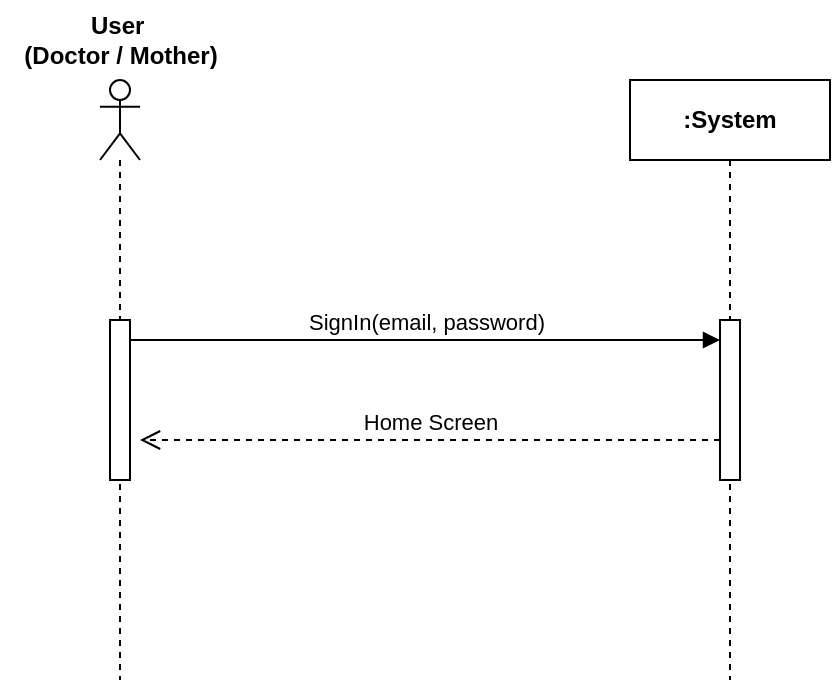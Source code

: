 <mxfile version="27.1.1" pages="6">
  <diagram name="SignIn" id="N6GayVzrRstHOmk6WzIa">
    <mxGraphModel dx="749" dy="499" grid="1" gridSize="10" guides="1" tooltips="1" connect="1" arrows="1" fold="1" page="1" pageScale="1" pageWidth="850" pageHeight="1100" math="0" shadow="0">
      <root>
        <mxCell id="0" />
        <mxCell id="1" parent="0" />
        <mxCell id="EVhgLAGG6ibvL9TU4sFH-8" value="&lt;b&gt;:System&lt;/b&gt;" style="shape=umlLifeline;perimeter=lifelinePerimeter;whiteSpace=wrap;html=1;container=1;dropTarget=0;collapsible=0;recursiveResize=0;outlineConnect=0;portConstraint=eastwest;newEdgeStyle={&quot;curved&quot;:0,&quot;rounded&quot;:0};" parent="1" vertex="1">
          <mxGeometry x="495" y="90" width="100" height="300" as="geometry" />
        </mxCell>
        <mxCell id="EVhgLAGG6ibvL9TU4sFH-6" value="" style="html=1;points=[[0,0,0,0,5],[0,1,0,0,-5],[1,0,0,0,5],[1,1,0,0,-5]];perimeter=orthogonalPerimeter;outlineConnect=0;targetShapes=umlLifeline;portConstraint=eastwest;newEdgeStyle={&quot;curved&quot;:0,&quot;rounded&quot;:0};" parent="1" vertex="1">
          <mxGeometry x="540" y="210" width="10" height="80" as="geometry" />
        </mxCell>
        <mxCell id="EVhgLAGG6ibvL9TU4sFH-7" value="" style="shape=umlLifeline;perimeter=lifelinePerimeter;whiteSpace=wrap;html=1;container=0;dropTarget=0;collapsible=0;recursiveResize=0;outlineConnect=0;portConstraint=eastwest;newEdgeStyle={&quot;curved&quot;:0,&quot;rounded&quot;:0};participant=umlActor;" parent="1" vertex="1">
          <mxGeometry x="230" y="90" width="20" height="300" as="geometry" />
        </mxCell>
        <mxCell id="EVhgLAGG6ibvL9TU4sFH-10" value="SignIn(email, password)" style="html=1;verticalAlign=bottom;endArrow=block;curved=0;rounded=0;" parent="1" source="EVhgLAGG6ibvL9TU4sFH-3" edge="1">
          <mxGeometry width="80" relative="1" as="geometry">
            <mxPoint x="250" y="220" as="sourcePoint" />
            <mxPoint x="540" y="220" as="targetPoint" />
          </mxGeometry>
        </mxCell>
        <mxCell id="EVhgLAGG6ibvL9TU4sFH-11" value="Home Screen" style="html=1;verticalAlign=bottom;endArrow=open;dashed=1;endSize=8;curved=0;rounded=0;" parent="1" source="EVhgLAGG6ibvL9TU4sFH-6" edge="1">
          <mxGeometry relative="1" as="geometry">
            <mxPoint x="330" y="270" as="sourcePoint" />
            <mxPoint x="250" y="270" as="targetPoint" />
          </mxGeometry>
        </mxCell>
        <mxCell id="EVhgLAGG6ibvL9TU4sFH-12" value="&lt;b&gt;User&amp;nbsp;&lt;/b&gt;&lt;div&gt;&lt;b&gt;(Doctor / Mother)&lt;/b&gt;&lt;/div&gt;" style="text;html=1;align=center;verticalAlign=middle;resizable=0;points=[];autosize=1;strokeColor=none;fillColor=none;" parent="1" vertex="1">
          <mxGeometry x="180" y="50" width="120" height="40" as="geometry" />
        </mxCell>
        <mxCell id="EVhgLAGG6ibvL9TU4sFH-3" value="" style="html=1;points=[[0,0,0,0,5],[0,1,0,0,-5],[1,0,0,0,5],[1,1,0,0,-5]];perimeter=orthogonalPerimeter;outlineConnect=0;targetShapes=umlLifeline;portConstraint=eastwest;newEdgeStyle={&quot;curved&quot;:0,&quot;rounded&quot;:0};" parent="1" vertex="1">
          <mxGeometry x="235" y="210" width="10" height="80" as="geometry" />
        </mxCell>
      </root>
    </mxGraphModel>
  </diagram>
  <diagram id="Yyx0o5TSY3xgZ4pMwKbJ" name="SignUp">
    <mxGraphModel dx="749" dy="499" grid="1" gridSize="10" guides="1" tooltips="1" connect="1" arrows="1" fold="1" page="1" pageScale="1" pageWidth="850" pageHeight="1100" math="0" shadow="0">
      <root>
        <mxCell id="0" />
        <mxCell id="1" parent="0" />
        <mxCell id="LHX_hr5OwsLQoqtaQr-F-1" value="&lt;b&gt;:System&lt;/b&gt;" style="shape=umlLifeline;perimeter=lifelinePerimeter;whiteSpace=wrap;html=1;container=1;dropTarget=0;collapsible=0;recursiveResize=0;outlineConnect=0;portConstraint=eastwest;newEdgeStyle={&quot;curved&quot;:0,&quot;rounded&quot;:0};" parent="1" vertex="1">
          <mxGeometry x="505" y="490" width="100" height="300" as="geometry" />
        </mxCell>
        <mxCell id="sfrPIiyPcjP5FA_OpZy0-2" value="" style="html=1;points=[[0,0,0,0,5],[0,1,0,0,-5],[1,0,0,0,5],[1,1,0,0,-5]];perimeter=orthogonalPerimeter;outlineConnect=0;targetShapes=umlLifeline;portConstraint=eastwest;newEdgeStyle={&quot;curved&quot;:0,&quot;rounded&quot;:0};" vertex="1" parent="LHX_hr5OwsLQoqtaQr-F-1">
          <mxGeometry x="45" y="210" width="10" height="80" as="geometry" />
        </mxCell>
        <mxCell id="LHX_hr5OwsLQoqtaQr-F-2" value="" style="html=1;points=[[0,0,0,0,5],[0,1,0,0,-5],[1,0,0,0,5],[1,1,0,0,-5]];perimeter=orthogonalPerimeter;outlineConnect=0;targetShapes=umlLifeline;portConstraint=eastwest;newEdgeStyle={&quot;curved&quot;:0,&quot;rounded&quot;:0};" parent="1" vertex="1">
          <mxGeometry x="550" y="610" width="10" height="80" as="geometry" />
        </mxCell>
        <mxCell id="LHX_hr5OwsLQoqtaQr-F-3" value="" style="shape=umlLifeline;perimeter=lifelinePerimeter;whiteSpace=wrap;html=1;container=0;dropTarget=0;collapsible=0;recursiveResize=0;outlineConnect=0;portConstraint=eastwest;newEdgeStyle={&quot;curved&quot;:0,&quot;rounded&quot;:0};participant=umlActor;" parent="1" vertex="1">
          <mxGeometry x="240" y="500" width="20" height="300" as="geometry" />
        </mxCell>
        <mxCell id="sfrPIiyPcjP5FA_OpZy0-1" value="" style="html=1;points=[[0,0,0,0,5],[0,1,0,0,-5],[1,0,0,0,5],[1,1,0,0,-5]];perimeter=orthogonalPerimeter;outlineConnect=0;targetShapes=umlLifeline;portConstraint=eastwest;newEdgeStyle={&quot;curved&quot;:0,&quot;rounded&quot;:0};" vertex="1" parent="LHX_hr5OwsLQoqtaQr-F-3">
          <mxGeometry x="5" y="200" width="10" height="80" as="geometry" />
        </mxCell>
        <mxCell id="LHX_hr5OwsLQoqtaQr-F-4" value="OpenApp()" style="html=1;verticalAlign=bottom;endArrow=block;curved=0;rounded=0;" parent="1" source="LHX_hr5OwsLQoqtaQr-F-7" edge="1">
          <mxGeometry width="80" relative="1" as="geometry">
            <mxPoint x="260" y="620" as="sourcePoint" />
            <mxPoint x="550" y="620" as="targetPoint" />
          </mxGeometry>
        </mxCell>
        <mxCell id="LHX_hr5OwsLQoqtaQr-F-5" value="Sign in Screen" style="html=1;verticalAlign=bottom;endArrow=open;dashed=1;endSize=8;curved=0;rounded=0;" parent="1" source="LHX_hr5OwsLQoqtaQr-F-2" edge="1">
          <mxGeometry relative="1" as="geometry">
            <mxPoint x="340" y="670" as="sourcePoint" />
            <mxPoint x="260" y="670" as="targetPoint" />
          </mxGeometry>
        </mxCell>
        <mxCell id="LHX_hr5OwsLQoqtaQr-F-6" value="&lt;b&gt;User&amp;nbsp;&lt;/b&gt;&lt;div&gt;&lt;b&gt;(Doctor / Mother)&lt;/b&gt;&lt;/div&gt;" style="text;html=1;align=center;verticalAlign=middle;resizable=0;points=[];autosize=1;strokeColor=none;fillColor=none;" parent="1" vertex="1">
          <mxGeometry x="190" y="450" width="120" height="40" as="geometry" />
        </mxCell>
        <mxCell id="LHX_hr5OwsLQoqtaQr-F-7" value="" style="html=1;points=[[0,0,0,0,5],[0,1,0,0,-5],[1,0,0,0,5],[1,1,0,0,-5]];perimeter=orthogonalPerimeter;outlineConnect=0;targetShapes=umlLifeline;portConstraint=eastwest;newEdgeStyle={&quot;curved&quot;:0,&quot;rounded&quot;:0};" parent="1" vertex="1">
          <mxGeometry x="245" y="610" width="10" height="80" as="geometry" />
        </mxCell>
        <mxCell id="sfrPIiyPcjP5FA_OpZy0-5" value="signIn(email, name, password, confirmPassword)" style="html=1;verticalAlign=bottom;endArrow=block;curved=0;rounded=0;" edge="1" parent="1">
          <mxGeometry width="80" relative="1" as="geometry">
            <mxPoint x="255" y="710" as="sourcePoint" />
            <mxPoint x="550" y="710" as="targetPoint" />
          </mxGeometry>
        </mxCell>
        <mxCell id="sfrPIiyPcjP5FA_OpZy0-7" value="Login Screen" style="html=1;verticalAlign=bottom;endArrow=open;dashed=1;endSize=8;curved=0;rounded=0;" edge="1" parent="1">
          <mxGeometry relative="1" as="geometry">
            <mxPoint x="545" y="760" as="sourcePoint" />
            <mxPoint x="255" y="760" as="targetPoint" />
          </mxGeometry>
        </mxCell>
      </root>
    </mxGraphModel>
  </diagram>
  <diagram id="nSgAt2Y5GcSwiUJ2lX43" name="Pair Wrist Band">
    <mxGraphModel dx="749" dy="499" grid="1" gridSize="10" guides="1" tooltips="1" connect="1" arrows="1" fold="1" page="1" pageScale="1" pageWidth="850" pageHeight="1100" math="0" shadow="0">
      <root>
        <mxCell id="0" />
        <mxCell id="1" parent="0" />
        <mxCell id="EY9uETwzX0IC2XWFd5OE-1" value="&lt;b&gt;:System&lt;/b&gt;" style="shape=umlLifeline;perimeter=lifelinePerimeter;whiteSpace=wrap;html=1;container=1;dropTarget=0;collapsible=0;recursiveResize=0;outlineConnect=0;portConstraint=eastwest;newEdgeStyle={&quot;curved&quot;:0,&quot;rounded&quot;:0};" parent="1" vertex="1">
          <mxGeometry x="545" y="210" width="100" height="330" as="geometry" />
        </mxCell>
        <mxCell id="EY9uETwzX0IC2XWFd5OE-16" value="" style="html=1;points=[[0,0,0,0,5],[0,1,0,0,-5],[1,0,0,0,5],[1,1,0,0,-5]];perimeter=orthogonalPerimeter;outlineConnect=0;targetShapes=umlLifeline;portConstraint=eastwest;newEdgeStyle={&quot;curved&quot;:0,&quot;rounded&quot;:0};" parent="EY9uETwzX0IC2XWFd5OE-1" vertex="1">
          <mxGeometry x="45" y="230" width="10" height="80" as="geometry" />
        </mxCell>
        <mxCell id="EY9uETwzX0IC2XWFd5OE-2" value="" style="html=1;points=[[0,0,0,0,5],[0,1,0,0,-5],[1,0,0,0,5],[1,1,0,0,-5]];perimeter=orthogonalPerimeter;outlineConnect=0;targetShapes=umlLifeline;portConstraint=eastwest;newEdgeStyle={&quot;curved&quot;:0,&quot;rounded&quot;:0};" parent="1" vertex="1">
          <mxGeometry x="590" y="330" width="10" height="80" as="geometry" />
        </mxCell>
        <mxCell id="EY9uETwzX0IC2XWFd5OE-3" value="" style="shape=umlLifeline;perimeter=lifelinePerimeter;whiteSpace=wrap;html=1;container=0;dropTarget=0;collapsible=0;recursiveResize=0;outlineConnect=0;portConstraint=eastwest;newEdgeStyle={&quot;curved&quot;:0,&quot;rounded&quot;:0};participant=umlActor;" parent="1" vertex="1">
          <mxGeometry x="280" y="220" width="20" height="320" as="geometry" />
        </mxCell>
        <mxCell id="EY9uETwzX0IC2XWFd5OE-15" value="" style="html=1;points=[[0,0,0,0,5],[0,1,0,0,-5],[1,0,0,0,5],[1,1,0,0,-5]];perimeter=orthogonalPerimeter;outlineConnect=0;targetShapes=umlLifeline;portConstraint=eastwest;newEdgeStyle={&quot;curved&quot;:0,&quot;rounded&quot;:0};" parent="EY9uETwzX0IC2XWFd5OE-3" vertex="1">
          <mxGeometry x="5" y="220" width="10" height="80" as="geometry" />
        </mxCell>
        <mxCell id="EY9uETwzX0IC2XWFd5OE-4" value="openBluetoothSettings()" style="html=1;verticalAlign=bottom;endArrow=block;curved=0;rounded=0;" parent="1" source="EY9uETwzX0IC2XWFd5OE-7" edge="1">
          <mxGeometry width="80" relative="1" as="geometry">
            <mxPoint x="300" y="340" as="sourcePoint" />
            <mxPoint x="590" y="340" as="targetPoint" />
          </mxGeometry>
        </mxCell>
        <mxCell id="EY9uETwzX0IC2XWFd5OE-5" value="display screen with bluetooth enabled devices." style="html=1;verticalAlign=bottom;endArrow=open;dashed=1;endSize=8;curved=0;rounded=0;" parent="1" edge="1">
          <mxGeometry relative="1" as="geometry">
            <mxPoint x="585" y="394.66" as="sourcePoint" />
            <mxPoint x="295" y="394.66" as="targetPoint" />
          </mxGeometry>
        </mxCell>
        <mxCell id="EY9uETwzX0IC2XWFd5OE-6" value="&lt;div&gt;&lt;b&gt;Mother&lt;/b&gt;&lt;/div&gt;" style="text;html=1;align=center;verticalAlign=middle;resizable=0;points=[];autosize=1;strokeColor=none;fillColor=none;" parent="1" vertex="1">
          <mxGeometry x="260" y="175" width="60" height="30" as="geometry" />
        </mxCell>
        <mxCell id="EY9uETwzX0IC2XWFd5OE-7" value="" style="html=1;points=[[0,0,0,0,5],[0,1,0,0,-5],[1,0,0,0,5],[1,1,0,0,-5]];perimeter=orthogonalPerimeter;outlineConnect=0;targetShapes=umlLifeline;portConstraint=eastwest;newEdgeStyle={&quot;curved&quot;:0,&quot;rounded&quot;:0};" parent="1" vertex="1">
          <mxGeometry x="285" y="330" width="10" height="80" as="geometry" />
        </mxCell>
        <mxCell id="EY9uETwzX0IC2XWFd5OE-13" value="connectBand(selectedWristBand)" style="html=1;verticalAlign=bottom;endArrow=block;curved=0;rounded=0;" parent="1" edge="1">
          <mxGeometry width="80" relative="1" as="geometry">
            <mxPoint x="295" y="450" as="sourcePoint" />
            <mxPoint x="590" y="450" as="targetPoint" />
          </mxGeometry>
        </mxCell>
        <mxCell id="EY9uETwzX0IC2XWFd5OE-17" value="Device Connected" style="html=1;verticalAlign=bottom;endArrow=open;dashed=1;endSize=8;curved=0;rounded=0;" parent="1" edge="1">
          <mxGeometry relative="1" as="geometry">
            <mxPoint x="590" y="500" as="sourcePoint" />
            <mxPoint x="300" y="500" as="targetPoint" />
          </mxGeometry>
        </mxCell>
      </root>
    </mxGraphModel>
  </diagram>
  <diagram id="DhOFPWaKK2n4Q0cjY7Am" name="Live Sensor Data">
    <mxGraphModel dx="757" dy="713" grid="0" gridSize="10" guides="1" tooltips="1" connect="1" arrows="1" fold="1" page="0" pageScale="1" pageWidth="827" pageHeight="1169" math="0" shadow="0">
      <root>
        <mxCell id="0" />
        <mxCell id="1" parent="0" />
        <mxCell id="IZ5HJWcbSJu1AobCsOnL-1" value="&lt;b&gt;:System&lt;/b&gt;" style="shape=umlLifeline;perimeter=lifelinePerimeter;whiteSpace=wrap;html=1;container=1;dropTarget=0;collapsible=0;recursiveResize=0;outlineConnect=0;portConstraint=eastwest;newEdgeStyle={&quot;curved&quot;:0,&quot;rounded&quot;:0};" vertex="1" parent="1">
          <mxGeometry x="383" y="198" width="100" height="232" as="geometry" />
        </mxCell>
        <mxCell id="IZ5HJWcbSJu1AobCsOnL-12" style="edgeStyle=none;curved=0;rounded=0;orthogonalLoop=1;jettySize=auto;html=1;fontSize=12;endArrow=none;startFill=1;startArrow=classic;" edge="1" parent="1" source="IZ5HJWcbSJu1AobCsOnL-3">
          <mxGeometry relative="1" as="geometry">
            <mxPoint x="438.004" y="344" as="targetPoint" />
            <mxPoint x="439" y="366" as="sourcePoint" />
            <Array as="points">
              <mxPoint x="508.98" y="367" />
              <mxPoint x="508.98" y="344" />
            </Array>
          </mxGeometry>
        </mxCell>
        <mxCell id="IZ5HJWcbSJu1AobCsOnL-13" value="Collect &amp;amp; Store&amp;nbsp;&lt;br&gt;Sensor Data" style="edgeLabel;html=1;align=center;verticalAlign=middle;resizable=0;points=[];fontSize=12;" vertex="1" connectable="0" parent="IZ5HJWcbSJu1AobCsOnL-12">
          <mxGeometry x="-0.738" y="1" relative="1" as="geometry">
            <mxPoint x="61" y="-40" as="offset" />
          </mxGeometry>
        </mxCell>
        <mxCell id="IZ5HJWcbSJu1AobCsOnL-3" value="" style="html=1;points=[[0,0,0,0,5],[0,1,0,0,-5],[1,0,0,0,5],[1,1,0,0,-5]];perimeter=orthogonalPerimeter;outlineConnect=0;targetShapes=umlLifeline;portConstraint=eastwest;newEdgeStyle={&quot;curved&quot;:0,&quot;rounded&quot;:0};" vertex="1" parent="1">
          <mxGeometry x="428" y="318" width="10" height="80" as="geometry" />
        </mxCell>
        <mxCell id="IZ5HJWcbSJu1AobCsOnL-4" value="" style="shape=umlLifeline;perimeter=lifelinePerimeter;whiteSpace=wrap;html=1;container=0;dropTarget=0;collapsible=0;recursiveResize=0;outlineConnect=0;portConstraint=eastwest;newEdgeStyle={&quot;curved&quot;:0,&quot;rounded&quot;:0};participant=umlActor;" vertex="1" parent="1">
          <mxGeometry x="76" y="212" width="20" height="220" as="geometry" />
        </mxCell>
        <mxCell id="IZ5HJWcbSJu1AobCsOnL-6" value="displayLiveSensorData()" style="html=1;verticalAlign=bottom;endArrow=block;curved=0;rounded=0;" edge="1" parent="1" source="IZ5HJWcbSJu1AobCsOnL-9">
          <mxGeometry width="80" relative="1" as="geometry">
            <mxPoint x="138" y="328" as="sourcePoint" />
            <mxPoint x="428" y="328" as="targetPoint" />
          </mxGeometry>
        </mxCell>
        <mxCell id="IZ5HJWcbSJu1AobCsOnL-7" value="Blood Pressure, Pulse, Glucose Level, Heart Rate,Fetal Movement" style="html=1;verticalAlign=bottom;endArrow=open;dashed=1;endSize=8;curved=0;rounded=0;" edge="1" parent="1" target="IZ5HJWcbSJu1AobCsOnL-9">
          <mxGeometry relative="1" as="geometry">
            <mxPoint x="423" y="382.66" as="sourcePoint" />
            <mxPoint x="133" y="382.66" as="targetPoint" />
          </mxGeometry>
        </mxCell>
        <mxCell id="IZ5HJWcbSJu1AobCsOnL-8" value="&lt;b&gt;User&lt;br&gt;&lt;/b&gt;&lt;div&gt;&lt;b&gt;Mother / Doctor&lt;/b&gt;&lt;/div&gt;" style="text;html=1;align=center;verticalAlign=middle;resizable=0;points=[];autosize=1;strokeColor=none;fillColor=none;" vertex="1" parent="1">
          <mxGeometry x="33" y="166" width="107" height="41" as="geometry" />
        </mxCell>
        <mxCell id="IZ5HJWcbSJu1AobCsOnL-9" value="" style="html=1;points=[[0,0,0,0,5],[0,1,0,0,-5],[1,0,0,0,5],[1,1,0,0,-5]];perimeter=orthogonalPerimeter;outlineConnect=0;targetShapes=umlLifeline;portConstraint=eastwest;newEdgeStyle={&quot;curved&quot;:0,&quot;rounded&quot;:0};" vertex="1" parent="1">
          <mxGeometry x="81" y="323" width="10" height="80" as="geometry" />
        </mxCell>
      </root>
    </mxGraphModel>
  </diagram>
  <diagram id="877GKtHhqu0svKgZ0TZN" name="Prescribe Meal Plan">
    <mxGraphModel dx="24" dy="-1" grid="0" gridSize="10" guides="1" tooltips="1" connect="1" arrows="1" fold="1" page="0" pageScale="1" pageWidth="827" pageHeight="1169" math="0" shadow="0">
      <root>
        <mxCell id="0" />
        <mxCell id="1" parent="0" />
        <mxCell id="uq8N1Tp72tIHCqsOqCHj-1" value="&lt;b&gt;:System&lt;/b&gt;" style="shape=umlLifeline;perimeter=lifelinePerimeter;whiteSpace=wrap;html=1;container=1;dropTarget=0;collapsible=0;recursiveResize=0;outlineConnect=0;portConstraint=eastwest;newEdgeStyle={&quot;curved&quot;:0,&quot;rounded&quot;:0};" vertex="1" parent="1">
          <mxGeometry x="692" y="681" width="100" height="515" as="geometry" />
        </mxCell>
        <mxCell id="uq8N1Tp72tIHCqsOqCHj-2" value="" style="html=1;points=[[0,0,0,0,5],[0,1,0,0,-5],[1,0,0,0,5],[1,1,0,0,-5]];perimeter=orthogonalPerimeter;outlineConnect=0;targetShapes=umlLifeline;portConstraint=eastwest;newEdgeStyle={&quot;curved&quot;:0,&quot;rounded&quot;:0};" vertex="1" parent="uq8N1Tp72tIHCqsOqCHj-1">
          <mxGeometry x="45" y="230" width="10" height="80" as="geometry" />
        </mxCell>
        <mxCell id="uq8N1Tp72tIHCqsOqCHj-12" value="" style="html=1;points=[[0,0,0,0,5],[0,1,0,0,-5],[1,0,0,0,5],[1,1,0,0,-5]];perimeter=orthogonalPerimeter;outlineConnect=0;targetShapes=umlLifeline;portConstraint=eastwest;newEdgeStyle={&quot;curved&quot;:0,&quot;rounded&quot;:0};" vertex="1" parent="uq8N1Tp72tIHCqsOqCHj-1">
          <mxGeometry x="47" y="324" width="10" height="80" as="geometry" />
        </mxCell>
        <mxCell id="uq8N1Tp72tIHCqsOqCHj-13" value="select patient" style="html=1;verticalAlign=bottom;endArrow=block;curved=0;rounded=0;" edge="1" parent="uq8N1Tp72tIHCqsOqCHj-1">
          <mxGeometry width="80" relative="1" as="geometry">
            <mxPoint x="-250" y="332" as="sourcePoint" />
            <mxPoint x="45" y="332" as="targetPoint" />
          </mxGeometry>
        </mxCell>
        <mxCell id="uq8N1Tp72tIHCqsOqCHj-14" value="Meal Plan Screen" style="html=1;verticalAlign=bottom;endArrow=open;dashed=1;endSize=8;curved=0;rounded=0;" edge="1" parent="uq8N1Tp72tIHCqsOqCHj-1" target="uq8N1Tp72tIHCqsOqCHj-15">
          <mxGeometry relative="1" as="geometry">
            <mxPoint x="45" y="382" as="sourcePoint" />
            <mxPoint x="-245" y="382" as="targetPoint" />
          </mxGeometry>
        </mxCell>
        <mxCell id="uq8N1Tp72tIHCqsOqCHj-22" value="" style="html=1;points=[[0,0,0,0,5],[0,1,0,0,-5],[1,0,0,0,5],[1,1,0,0,-5]];perimeter=orthogonalPerimeter;outlineConnect=0;targetShapes=umlLifeline;portConstraint=eastwest;newEdgeStyle={&quot;curved&quot;:0,&quot;rounded&quot;:0};" vertex="1" parent="uq8N1Tp72tIHCqsOqCHj-1">
          <mxGeometry x="45" y="416" width="10" height="80" as="geometry" />
        </mxCell>
        <mxCell id="uq8N1Tp72tIHCqsOqCHj-23" value="Prescribed Meal Plan Success" style="html=1;verticalAlign=bottom;endArrow=open;dashed=1;endSize=8;curved=0;rounded=0;" edge="1" parent="uq8N1Tp72tIHCqsOqCHj-1">
          <mxGeometry relative="1" as="geometry">
            <mxPoint x="43" y="474" as="sourcePoint" />
            <mxPoint x="-252" y="474" as="targetPoint" />
          </mxGeometry>
        </mxCell>
        <mxCell id="uq8N1Tp72tIHCqsOqCHj-24" value="prescribleMeal( patient ,fooditem[ ], frequency[ ] )" style="html=1;verticalAlign=bottom;endArrow=block;curved=0;rounded=0;" edge="1" parent="uq8N1Tp72tIHCqsOqCHj-1">
          <mxGeometry width="80" relative="1" as="geometry">
            <mxPoint x="-252" y="424" as="sourcePoint" />
            <mxPoint x="43" y="424" as="targetPoint" />
          </mxGeometry>
        </mxCell>
        <mxCell id="uq8N1Tp72tIHCqsOqCHj-3" value="" style="html=1;points=[[0,0,0,0,5],[0,1,0,0,-5],[1,0,0,0,5],[1,1,0,0,-5]];perimeter=orthogonalPerimeter;outlineConnect=0;targetShapes=umlLifeline;portConstraint=eastwest;newEdgeStyle={&quot;curved&quot;:0,&quot;rounded&quot;:0};" vertex="1" parent="1">
          <mxGeometry x="737" y="801" width="10" height="80" as="geometry" />
        </mxCell>
        <mxCell id="uq8N1Tp72tIHCqsOqCHj-4" value="" style="shape=umlLifeline;perimeter=lifelinePerimeter;whiteSpace=wrap;html=1;container=0;dropTarget=0;collapsible=0;recursiveResize=0;outlineConnect=0;portConstraint=eastwest;newEdgeStyle={&quot;curved&quot;:0,&quot;rounded&quot;:0};participant=umlActor;" vertex="1" parent="1">
          <mxGeometry x="427" y="691" width="20" height="492" as="geometry" />
        </mxCell>
        <mxCell id="uq8N1Tp72tIHCqsOqCHj-5" value="" style="html=1;points=[[0,0,0,0,5],[0,1,0,0,-5],[1,0,0,0,5],[1,1,0,0,-5]];perimeter=orthogonalPerimeter;outlineConnect=0;targetShapes=umlLifeline;portConstraint=eastwest;newEdgeStyle={&quot;curved&quot;:0,&quot;rounded&quot;:0};" vertex="1" parent="uq8N1Tp72tIHCqsOqCHj-4">
          <mxGeometry x="5" y="220" width="10" height="80" as="geometry" />
        </mxCell>
        <mxCell id="uq8N1Tp72tIHCqsOqCHj-15" value="" style="html=1;points=[[0,0,0,0,5],[0,1,0,0,-5],[1,0,0,0,5],[1,1,0,0,-5]];perimeter=orthogonalPerimeter;outlineConnect=0;targetShapes=umlLifeline;portConstraint=eastwest;newEdgeStyle={&quot;curved&quot;:0,&quot;rounded&quot;:0};" vertex="1" parent="uq8N1Tp72tIHCqsOqCHj-4">
          <mxGeometry x="5" y="310" width="10" height="80" as="geometry" />
        </mxCell>
        <mxCell id="uq8N1Tp72tIHCqsOqCHj-25" value="" style="html=1;points=[[0,0,0,0,5],[0,1,0,0,-5],[1,0,0,0,5],[1,1,0,0,-5]];perimeter=orthogonalPerimeter;outlineConnect=0;targetShapes=umlLifeline;portConstraint=eastwest;newEdgeStyle={&quot;curved&quot;:0,&quot;rounded&quot;:0};" vertex="1" parent="uq8N1Tp72tIHCqsOqCHj-4">
          <mxGeometry x="3" y="403" width="10" height="80" as="geometry" />
        </mxCell>
        <mxCell id="uq8N1Tp72tIHCqsOqCHj-6" value="openApp()" style="html=1;verticalAlign=bottom;endArrow=block;curved=0;rounded=0;" edge="1" parent="1" source="uq8N1Tp72tIHCqsOqCHj-9">
          <mxGeometry width="80" relative="1" as="geometry">
            <mxPoint x="447" y="811" as="sourcePoint" />
            <mxPoint x="737" y="811" as="targetPoint" />
          </mxGeometry>
        </mxCell>
        <mxCell id="uq8N1Tp72tIHCqsOqCHj-7" value="Home Screen" style="html=1;verticalAlign=bottom;endArrow=open;dashed=1;endSize=8;curved=0;rounded=0;" edge="1" parent="1">
          <mxGeometry relative="1" as="geometry">
            <mxPoint x="732" y="865.66" as="sourcePoint" />
            <mxPoint x="442" y="865.66" as="targetPoint" />
          </mxGeometry>
        </mxCell>
        <mxCell id="uq8N1Tp72tIHCqsOqCHj-8" value="&lt;b&gt;Doctor&lt;/b&gt;" style="text;html=1;align=center;verticalAlign=middle;resizable=0;points=[];autosize=1;strokeColor=none;fillColor=none;" vertex="1" parent="1">
          <mxGeometry x="409" y="648" width="57" height="26" as="geometry" />
        </mxCell>
        <mxCell id="uq8N1Tp72tIHCqsOqCHj-9" value="" style="html=1;points=[[0,0,0,0,5],[0,1,0,0,-5],[1,0,0,0,5],[1,1,0,0,-5]];perimeter=orthogonalPerimeter;outlineConnect=0;targetShapes=umlLifeline;portConstraint=eastwest;newEdgeStyle={&quot;curved&quot;:0,&quot;rounded&quot;:0};" vertex="1" parent="1">
          <mxGeometry x="432" y="801" width="10" height="80" as="geometry" />
        </mxCell>
        <mxCell id="uq8N1Tp72tIHCqsOqCHj-10" value="viewPatients()" style="html=1;verticalAlign=bottom;endArrow=block;curved=0;rounded=0;" edge="1" parent="1">
          <mxGeometry width="80" relative="1" as="geometry">
            <mxPoint x="442" y="921" as="sourcePoint" />
            <mxPoint x="737" y="921" as="targetPoint" />
          </mxGeometry>
        </mxCell>
        <mxCell id="uq8N1Tp72tIHCqsOqCHj-11" value="Patients[ ]" style="html=1;verticalAlign=bottom;endArrow=open;dashed=1;endSize=8;curved=0;rounded=0;" edge="1" parent="1" target="uq8N1Tp72tIHCqsOqCHj-5">
          <mxGeometry relative="1" as="geometry">
            <mxPoint x="737" y="971" as="sourcePoint" />
            <mxPoint x="447" y="971" as="targetPoint" />
          </mxGeometry>
        </mxCell>
      </root>
    </mxGraphModel>
  </diagram>
  <diagram id="34Anwa1zmgRzib_1__5S" name="Page-6">
    <mxGraphModel dx="530" dy="499" grid="0" gridSize="10" guides="1" tooltips="1" connect="1" arrows="1" fold="1" page="0" pageScale="1" pageWidth="827" pageHeight="1169" math="0" shadow="0">
      <root>
        <mxCell id="0" />
        <mxCell id="1" parent="0" />
        <mxCell id="WVrYxEtbS6V2310JEd5t-1" value="&lt;b&gt;:System&lt;/b&gt;" style="shape=umlLifeline;perimeter=lifelinePerimeter;whiteSpace=wrap;html=1;container=1;dropTarget=0;collapsible=0;recursiveResize=0;outlineConnect=0;portConstraint=eastwest;newEdgeStyle={&quot;curved&quot;:0,&quot;rounded&quot;:0};" vertex="1" parent="1">
          <mxGeometry x="285" y="225" width="100" height="515" as="geometry" />
        </mxCell>
        <mxCell id="WVrYxEtbS6V2310JEd5t-2" value="" style="html=1;points=[[0,0,0,0,5],[0,1,0,0,-5],[1,0,0,0,5],[1,1,0,0,-5]];perimeter=orthogonalPerimeter;outlineConnect=0;targetShapes=umlLifeline;portConstraint=eastwest;newEdgeStyle={&quot;curved&quot;:0,&quot;rounded&quot;:0};" vertex="1" parent="WVrYxEtbS6V2310JEd5t-1">
          <mxGeometry x="45" y="230" width="10" height="80" as="geometry" />
        </mxCell>
        <mxCell id="WVrYxEtbS6V2310JEd5t-3" value="" style="html=1;points=[[0,0,0,0,5],[0,1,0,0,-5],[1,0,0,0,5],[1,1,0,0,-5]];perimeter=orthogonalPerimeter;outlineConnect=0;targetShapes=umlLifeline;portConstraint=eastwest;newEdgeStyle={&quot;curved&quot;:0,&quot;rounded&quot;:0};" vertex="1" parent="WVrYxEtbS6V2310JEd5t-1">
          <mxGeometry x="47" y="324" width="10" height="80" as="geometry" />
        </mxCell>
        <mxCell id="WVrYxEtbS6V2310JEd5t-4" value="select patient" style="html=1;verticalAlign=bottom;endArrow=block;curved=0;rounded=0;" edge="1" parent="WVrYxEtbS6V2310JEd5t-1">
          <mxGeometry width="80" relative="1" as="geometry">
            <mxPoint x="-250" y="332" as="sourcePoint" />
            <mxPoint x="45" y="332" as="targetPoint" />
          </mxGeometry>
        </mxCell>
        <mxCell id="WVrYxEtbS6V2310JEd5t-5" value="Medicine Plan Screen" style="html=1;verticalAlign=bottom;endArrow=open;dashed=1;endSize=8;curved=0;rounded=0;" edge="1" parent="WVrYxEtbS6V2310JEd5t-1" target="WVrYxEtbS6V2310JEd5t-12">
          <mxGeometry relative="1" as="geometry">
            <mxPoint x="45" y="382" as="sourcePoint" />
            <mxPoint x="-245" y="382" as="targetPoint" />
          </mxGeometry>
        </mxCell>
        <mxCell id="WVrYxEtbS6V2310JEd5t-6" value="" style="html=1;points=[[0,0,0,0,5],[0,1,0,0,-5],[1,0,0,0,5],[1,1,0,0,-5]];perimeter=orthogonalPerimeter;outlineConnect=0;targetShapes=umlLifeline;portConstraint=eastwest;newEdgeStyle={&quot;curved&quot;:0,&quot;rounded&quot;:0};" vertex="1" parent="WVrYxEtbS6V2310JEd5t-1">
          <mxGeometry x="45" y="416" width="10" height="80" as="geometry" />
        </mxCell>
        <mxCell id="WVrYxEtbS6V2310JEd5t-7" value="Successfully Prescribed Medicine" style="html=1;verticalAlign=bottom;endArrow=open;dashed=1;endSize=8;curved=0;rounded=0;" edge="1" parent="WVrYxEtbS6V2310JEd5t-1">
          <mxGeometry relative="1" as="geometry">
            <mxPoint x="43" y="474" as="sourcePoint" />
            <mxPoint x="-252" y="474" as="targetPoint" />
          </mxGeometry>
        </mxCell>
        <mxCell id="WVrYxEtbS6V2310JEd5t-8" value="prescribeMedicine( patient , medicineName, frequency )" style="html=1;verticalAlign=bottom;endArrow=block;curved=0;rounded=0;" edge="1" parent="WVrYxEtbS6V2310JEd5t-1">
          <mxGeometry width="80" relative="1" as="geometry">
            <mxPoint x="-252" y="424" as="sourcePoint" />
            <mxPoint x="43" y="424" as="targetPoint" />
          </mxGeometry>
        </mxCell>
        <mxCell id="WVrYxEtbS6V2310JEd5t-9" value="" style="html=1;points=[[0,0,0,0,5],[0,1,0,0,-5],[1,0,0,0,5],[1,1,0,0,-5]];perimeter=orthogonalPerimeter;outlineConnect=0;targetShapes=umlLifeline;portConstraint=eastwest;newEdgeStyle={&quot;curved&quot;:0,&quot;rounded&quot;:0};" vertex="1" parent="1">
          <mxGeometry x="330" y="345" width="10" height="80" as="geometry" />
        </mxCell>
        <mxCell id="WVrYxEtbS6V2310JEd5t-10" value="" style="shape=umlLifeline;perimeter=lifelinePerimeter;whiteSpace=wrap;html=1;container=0;dropTarget=0;collapsible=0;recursiveResize=0;outlineConnect=0;portConstraint=eastwest;newEdgeStyle={&quot;curved&quot;:0,&quot;rounded&quot;:0};participant=umlActor;" vertex="1" parent="1">
          <mxGeometry x="20" y="235" width="20" height="492" as="geometry" />
        </mxCell>
        <mxCell id="WVrYxEtbS6V2310JEd5t-11" value="" style="html=1;points=[[0,0,0,0,5],[0,1,0,0,-5],[1,0,0,0,5],[1,1,0,0,-5]];perimeter=orthogonalPerimeter;outlineConnect=0;targetShapes=umlLifeline;portConstraint=eastwest;newEdgeStyle={&quot;curved&quot;:0,&quot;rounded&quot;:0};" vertex="1" parent="WVrYxEtbS6V2310JEd5t-10">
          <mxGeometry x="5" y="220" width="10" height="80" as="geometry" />
        </mxCell>
        <mxCell id="WVrYxEtbS6V2310JEd5t-12" value="" style="html=1;points=[[0,0,0,0,5],[0,1,0,0,-5],[1,0,0,0,5],[1,1,0,0,-5]];perimeter=orthogonalPerimeter;outlineConnect=0;targetShapes=umlLifeline;portConstraint=eastwest;newEdgeStyle={&quot;curved&quot;:0,&quot;rounded&quot;:0};" vertex="1" parent="WVrYxEtbS6V2310JEd5t-10">
          <mxGeometry x="5" y="310" width="10" height="80" as="geometry" />
        </mxCell>
        <mxCell id="WVrYxEtbS6V2310JEd5t-13" value="" style="html=1;points=[[0,0,0,0,5],[0,1,0,0,-5],[1,0,0,0,5],[1,1,0,0,-5]];perimeter=orthogonalPerimeter;outlineConnect=0;targetShapes=umlLifeline;portConstraint=eastwest;newEdgeStyle={&quot;curved&quot;:0,&quot;rounded&quot;:0};" vertex="1" parent="WVrYxEtbS6V2310JEd5t-10">
          <mxGeometry x="3" y="403" width="10" height="80" as="geometry" />
        </mxCell>
        <mxCell id="WVrYxEtbS6V2310JEd5t-14" value="openApp()" style="html=1;verticalAlign=bottom;endArrow=block;curved=0;rounded=0;" edge="1" parent="1" source="WVrYxEtbS6V2310JEd5t-17">
          <mxGeometry width="80" relative="1" as="geometry">
            <mxPoint x="40" y="355" as="sourcePoint" />
            <mxPoint x="330" y="355" as="targetPoint" />
          </mxGeometry>
        </mxCell>
        <mxCell id="WVrYxEtbS6V2310JEd5t-15" value="Home Screen" style="html=1;verticalAlign=bottom;endArrow=open;dashed=1;endSize=8;curved=0;rounded=0;" edge="1" parent="1">
          <mxGeometry relative="1" as="geometry">
            <mxPoint x="325" y="409.66" as="sourcePoint" />
            <mxPoint x="35" y="409.66" as="targetPoint" />
          </mxGeometry>
        </mxCell>
        <mxCell id="WVrYxEtbS6V2310JEd5t-16" value="&lt;b&gt;Doctor&lt;/b&gt;" style="text;html=1;align=center;verticalAlign=middle;resizable=0;points=[];autosize=1;strokeColor=none;fillColor=none;" vertex="1" parent="1">
          <mxGeometry x="2" y="192" width="57" height="26" as="geometry" />
        </mxCell>
        <mxCell id="WVrYxEtbS6V2310JEd5t-17" value="" style="html=1;points=[[0,0,0,0,5],[0,1,0,0,-5],[1,0,0,0,5],[1,1,0,0,-5]];perimeter=orthogonalPerimeter;outlineConnect=0;targetShapes=umlLifeline;portConstraint=eastwest;newEdgeStyle={&quot;curved&quot;:0,&quot;rounded&quot;:0};" vertex="1" parent="1">
          <mxGeometry x="25" y="345" width="10" height="80" as="geometry" />
        </mxCell>
        <mxCell id="WVrYxEtbS6V2310JEd5t-18" value="viewPatients()" style="html=1;verticalAlign=bottom;endArrow=block;curved=0;rounded=0;" edge="1" parent="1">
          <mxGeometry width="80" relative="1" as="geometry">
            <mxPoint x="35" y="465" as="sourcePoint" />
            <mxPoint x="330" y="465" as="targetPoint" />
          </mxGeometry>
        </mxCell>
        <mxCell id="WVrYxEtbS6V2310JEd5t-19" value="Patients[ ]" style="html=1;verticalAlign=bottom;endArrow=open;dashed=1;endSize=8;curved=0;rounded=0;" edge="1" parent="1" target="WVrYxEtbS6V2310JEd5t-11">
          <mxGeometry relative="1" as="geometry">
            <mxPoint x="330" y="515" as="sourcePoint" />
            <mxPoint x="40" y="515" as="targetPoint" />
          </mxGeometry>
        </mxCell>
      </root>
    </mxGraphModel>
  </diagram>
</mxfile>
